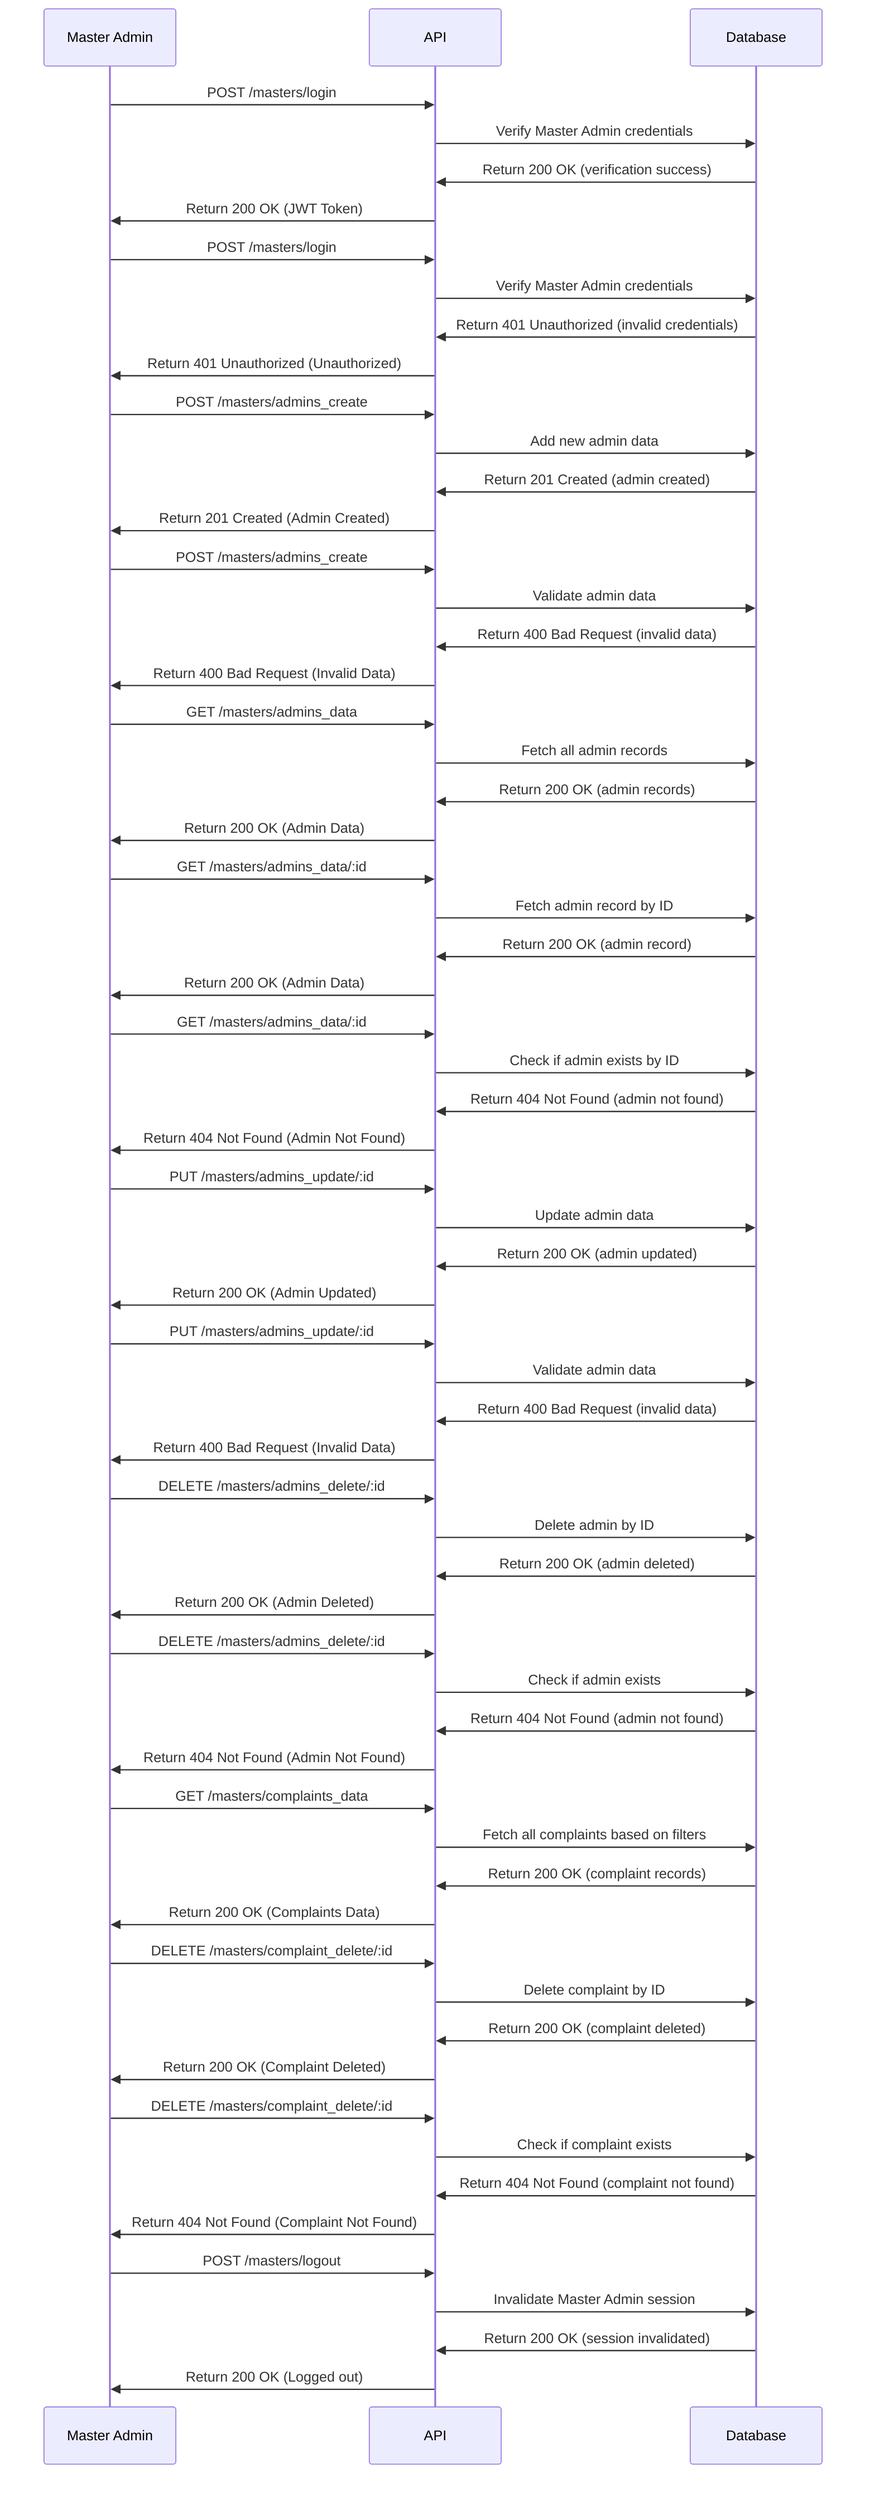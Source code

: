 sequenceDiagram
    participant MasterAdmin as Master Admin
    participant API as API
    participant DB as Database

    %% Master Admin logs in (expected)
    MasterAdmin->>API: POST /masters/login
    API->>DB: Verify Master Admin credentials
    DB->>API: Return 200 OK (verification success)
    API->>MasterAdmin: Return 200 OK (JWT Token)

    %% Master Admin logs in (unexpected - invalid credentials)
    MasterAdmin->>API: POST /masters/login
    API->>DB: Verify Master Admin credentials
    DB->>API: Return 401 Unauthorized (invalid credentials)
    API->>MasterAdmin: Return 401 Unauthorized (Unauthorized)

    %% Master Admin creates a new admin (expected)
    MasterAdmin->>API: POST /masters/admins_create
    API->>DB: Add new admin data
    DB->>API: Return 201 Created (admin created)
    API->>MasterAdmin: Return 201 Created (Admin Created)

    %% Master Admin creates a new admin (unexpected - invalid data)
    MasterAdmin->>API: POST /masters/admins_create
    API->>DB: Validate admin data
    DB->>API: Return 400 Bad Request (invalid data)
    API->>MasterAdmin: Return 400 Bad Request (Invalid Data)

    %% Master Admin fetches all admins (expected)
    MasterAdmin->>API: GET /masters/admins_data
    API->>DB: Fetch all admin records
    DB->>API: Return 200 OK (admin records)
    API->>MasterAdmin: Return 200 OK (Admin Data)

    %% Master Admin fetches a single admin by ID (expected)
    MasterAdmin->>API: GET /masters/admins_data/:id
    API->>DB: Fetch admin record by ID
    DB->>API: Return 200 OK (admin record)
    API->>MasterAdmin: Return 200 OK (Admin Data)

    %% Master Admin fetches a single admin by ID (unexpected - admin not found)
    MasterAdmin->>API: GET /masters/admins_data/:id
    API->>DB: Check if admin exists by ID
    DB->>API: Return 404 Not Found (admin not found)
    API->>MasterAdmin: Return 404 Not Found (Admin Not Found)

    %% Master Admin updates an admin (expected)
    MasterAdmin->>API: PUT /masters/admins_update/:id
    API->>DB: Update admin data
    DB->>API: Return 200 OK (admin updated)
    API->>MasterAdmin: Return 200 OK (Admin Updated)

    %% Master Admin updates an admin (unexpected - invalid data)
    MasterAdmin->>API: PUT /masters/admins_update/:id
    API->>DB: Validate admin data
    DB->>API: Return 400 Bad Request (invalid data)
    API->>MasterAdmin: Return 400 Bad Request (Invalid Data)

    %% Master Admin deletes an admin (expected)
    MasterAdmin->>API: DELETE /masters/admins_delete/:id
    API->>DB: Delete admin by ID
    DB->>API: Return 200 OK (admin deleted)
    API->>MasterAdmin: Return 200 OK (Admin Deleted)

    %% Master Admin deletes an admin (unexpected - admin not found)
    MasterAdmin->>API: DELETE /masters/admins_delete/:id
    API->>DB: Check if admin exists
    DB->>API: Return 404 Not Found (admin not found)
    API->>MasterAdmin: Return 404 Not Found (Admin Not Found)

    %% Master Admin views complaints data (expected)
    MasterAdmin->>API: GET /masters/complaints_data
    API->>DB: Fetch all complaints based on filters
    DB->>API: Return 200 OK (complaint records)
    API->>MasterAdmin: Return 200 OK (Complaints Data)

    %% Master Admin deletes a complaint (expected)
    MasterAdmin->>API: DELETE /masters/complaint_delete/:id
    API->>DB: Delete complaint by ID
    DB->>API: Return 200 OK (complaint deleted)
    API->>MasterAdmin: Return 200 OK (Complaint Deleted)

    %% Master Admin deletes a complaint (unexpected - complaint not found)
    MasterAdmin->>API: DELETE /masters/complaint_delete/:id
    API->>DB: Check if complaint exists
    DB->>API: Return 404 Not Found (complaint not found)
    API->>MasterAdmin: Return 404 Not Found (Complaint Not Found)
    
    %% Master Admin logs out (expected)
    MasterAdmin->>API: POST /masters/logout
    API->>DB: Invalidate Master Admin session
    DB->>API: Return 200 OK (session invalidated)
    API->>MasterAdmin: Return 200 OK (Logged out)